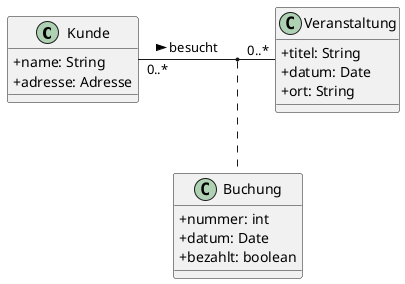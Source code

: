 @startuml 3b

skinparam classAttributeIconSize 0

class Kunde {
    +name: String
    +adresse: Adresse
}

class Veranstaltung {
    +titel: String
    +datum: Date
    +ort: String
}

class Buchung {
    +nummer: int
    +datum: Date
    +bezahlt: boolean
}

Kunde "0..*" - "0..*" Veranstaltung: besucht >
(Kunde, Veranstaltung) .. Buchung

@enduml

